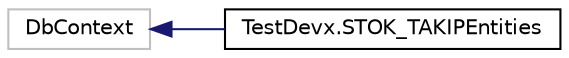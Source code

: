 digraph "Graphical Class Hierarchy"
{
  edge [fontname="Helvetica",fontsize="10",labelfontname="Helvetica",labelfontsize="10"];
  node [fontname="Helvetica",fontsize="10",shape=record];
  rankdir="LR";
  Node16 [label="DbContext",height=0.2,width=0.4,color="grey75", fillcolor="white", style="filled"];
  Node16 -> Node0 [dir="back",color="midnightblue",fontsize="10",style="solid",fontname="Helvetica"];
  Node0 [label="TestDevx.STOK_TAKIPEntities",height=0.2,width=0.4,color="black", fillcolor="white", style="filled",URL="$class_test_devx_1_1_s_t_o_k___t_a_k_i_p_entities.html"];
}

